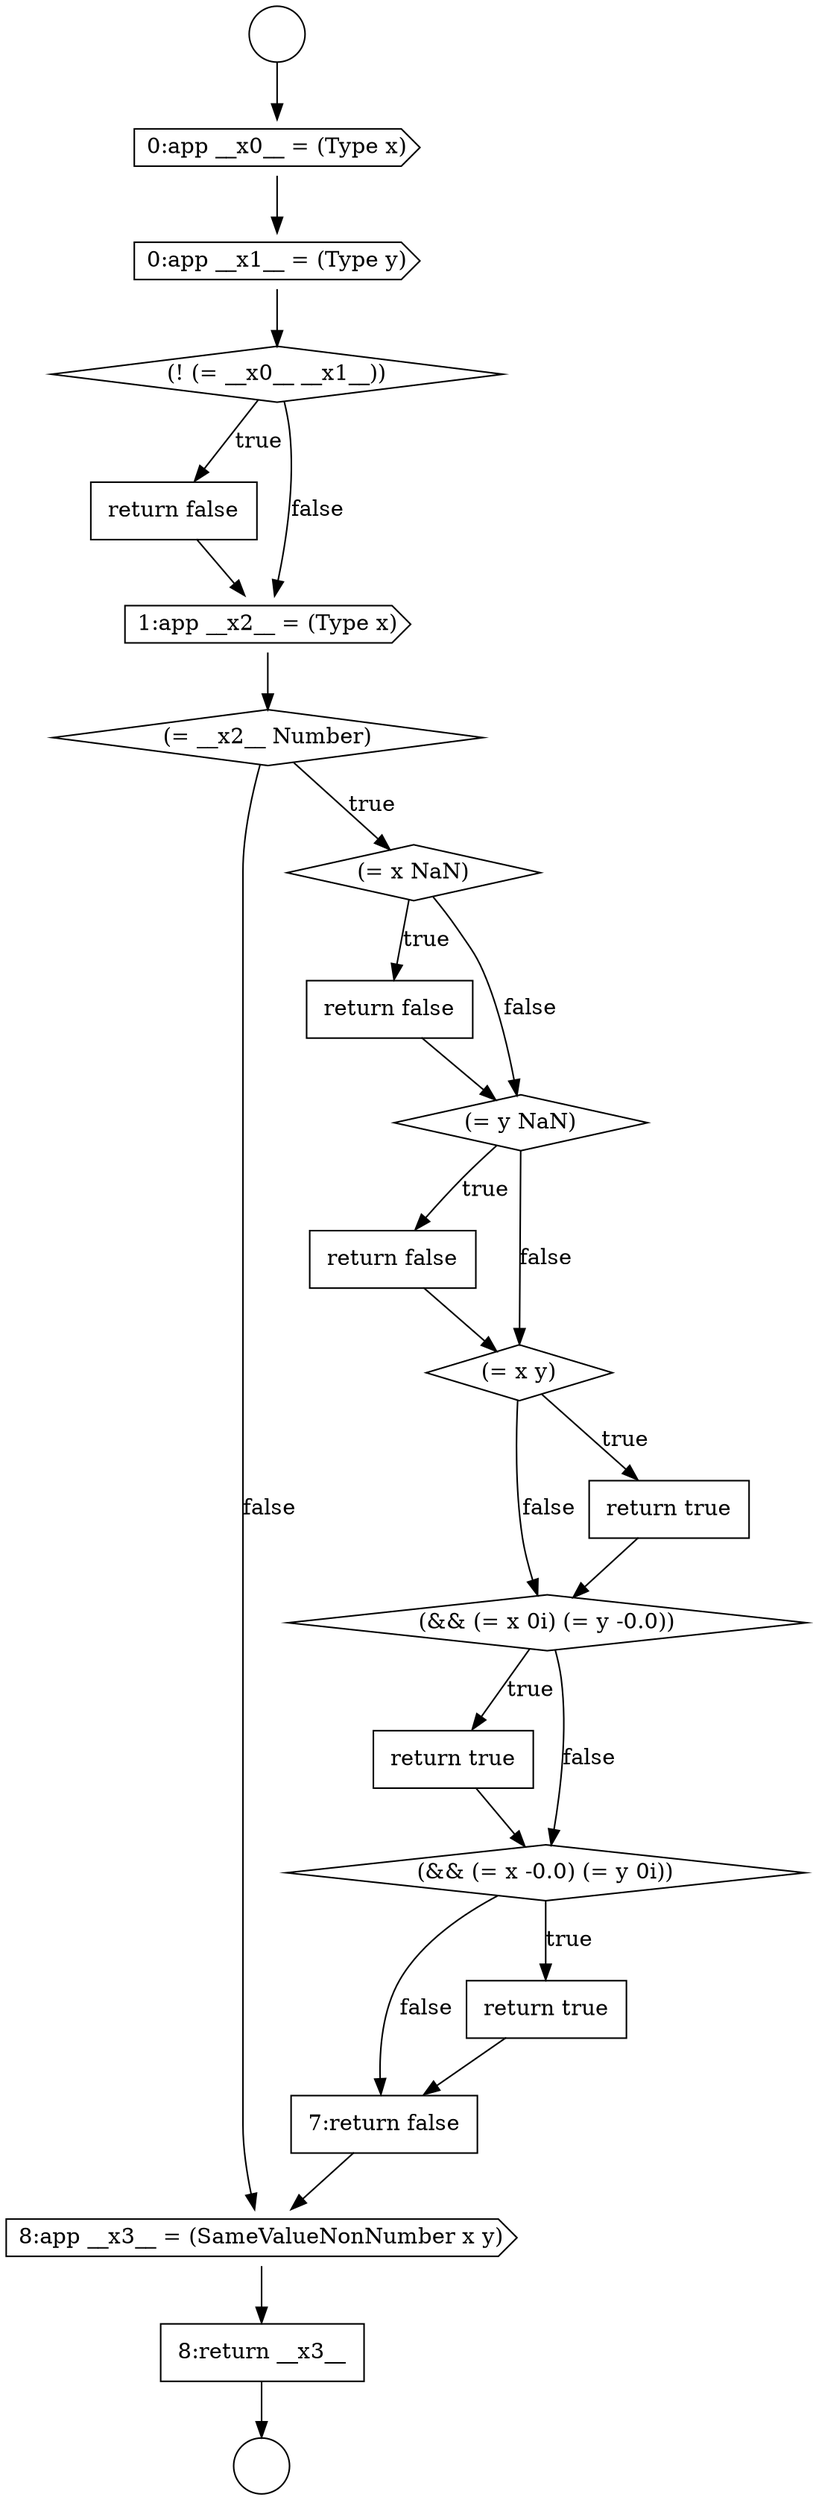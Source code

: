 digraph {
  node670 [shape=cds, label=<<font color="black">0:app __x1__ = (Type y)</font>> color="black" fillcolor="white" style=filled]
  node687 [shape=none, margin=0, label=<<font color="black">
    <table border="0" cellborder="1" cellspacing="0" cellpadding="10">
      <tr><td align="left">8:return __x3__</td></tr>
    </table>
  </font>> color="black" fillcolor="white" style=filled]
  node678 [shape=none, margin=0, label=<<font color="black">
    <table border="0" cellborder="1" cellspacing="0" cellpadding="10">
      <tr><td align="left">return false</td></tr>
    </table>
  </font>> color="black" fillcolor="white" style=filled]
  node682 [shape=none, margin=0, label=<<font color="black">
    <table border="0" cellborder="1" cellspacing="0" cellpadding="10">
      <tr><td align="left">return true</td></tr>
    </table>
  </font>> color="black" fillcolor="white" style=filled]
  node674 [shape=diamond, label=<<font color="black">(= __x2__ Number)</font>> color="black" fillcolor="white" style=filled]
  node672 [shape=none, margin=0, label=<<font color="black">
    <table border="0" cellborder="1" cellspacing="0" cellpadding="10">
      <tr><td align="left">return false</td></tr>
    </table>
  </font>> color="black" fillcolor="white" style=filled]
  node681 [shape=diamond, label=<<font color="black">(&amp;&amp; (= x 0i) (= y -0.0))</font>> color="black" fillcolor="white" style=filled]
  node668 [shape=circle label=" " color="black" fillcolor="white" style=filled]
  node685 [shape=none, margin=0, label=<<font color="black">
    <table border="0" cellborder="1" cellspacing="0" cellpadding="10">
      <tr><td align="left">7:return false</td></tr>
    </table>
  </font>> color="black" fillcolor="white" style=filled]
  node673 [shape=cds, label=<<font color="black">1:app __x2__ = (Type x)</font>> color="black" fillcolor="white" style=filled]
  node671 [shape=diamond, label=<<font color="black">(! (= __x0__ __x1__))</font>> color="black" fillcolor="white" style=filled]
  node676 [shape=none, margin=0, label=<<font color="black">
    <table border="0" cellborder="1" cellspacing="0" cellpadding="10">
      <tr><td align="left">return false</td></tr>
    </table>
  </font>> color="black" fillcolor="white" style=filled]
  node683 [shape=diamond, label=<<font color="black">(&amp;&amp; (= x -0.0) (= y 0i))</font>> color="black" fillcolor="white" style=filled]
  node677 [shape=diamond, label=<<font color="black">(= y NaN)</font>> color="black" fillcolor="white" style=filled]
  node669 [shape=cds, label=<<font color="black">0:app __x0__ = (Type x)</font>> color="black" fillcolor="white" style=filled]
  node686 [shape=cds, label=<<font color="black">8:app __x3__ = (SameValueNonNumber x y)</font>> color="black" fillcolor="white" style=filled]
  node679 [shape=diamond, label=<<font color="black">(= x y)</font>> color="black" fillcolor="white" style=filled]
  node675 [shape=diamond, label=<<font color="black">(= x NaN)</font>> color="black" fillcolor="white" style=filled]
  node680 [shape=none, margin=0, label=<<font color="black">
    <table border="0" cellborder="1" cellspacing="0" cellpadding="10">
      <tr><td align="left">return true</td></tr>
    </table>
  </font>> color="black" fillcolor="white" style=filled]
  node667 [shape=circle label=" " color="black" fillcolor="white" style=filled]
  node684 [shape=none, margin=0, label=<<font color="black">
    <table border="0" cellborder="1" cellspacing="0" cellpadding="10">
      <tr><td align="left">return true</td></tr>
    </table>
  </font>> color="black" fillcolor="white" style=filled]
  node684 -> node685 [ color="black"]
  node681 -> node682 [label=<<font color="black">true</font>> color="black"]
  node681 -> node683 [label=<<font color="black">false</font>> color="black"]
  node686 -> node687 [ color="black"]
  node667 -> node669 [ color="black"]
  node677 -> node678 [label=<<font color="black">true</font>> color="black"]
  node677 -> node679 [label=<<font color="black">false</font>> color="black"]
  node673 -> node674 [ color="black"]
  node674 -> node675 [label=<<font color="black">true</font>> color="black"]
  node674 -> node686 [label=<<font color="black">false</font>> color="black"]
  node675 -> node676 [label=<<font color="black">true</font>> color="black"]
  node675 -> node677 [label=<<font color="black">false</font>> color="black"]
  node678 -> node679 [ color="black"]
  node679 -> node680 [label=<<font color="black">true</font>> color="black"]
  node679 -> node681 [label=<<font color="black">false</font>> color="black"]
  node687 -> node668 [ color="black"]
  node685 -> node686 [ color="black"]
  node682 -> node683 [ color="black"]
  node680 -> node681 [ color="black"]
  node676 -> node677 [ color="black"]
  node669 -> node670 [ color="black"]
  node671 -> node672 [label=<<font color="black">true</font>> color="black"]
  node671 -> node673 [label=<<font color="black">false</font>> color="black"]
  node672 -> node673 [ color="black"]
  node670 -> node671 [ color="black"]
  node683 -> node684 [label=<<font color="black">true</font>> color="black"]
  node683 -> node685 [label=<<font color="black">false</font>> color="black"]
}
